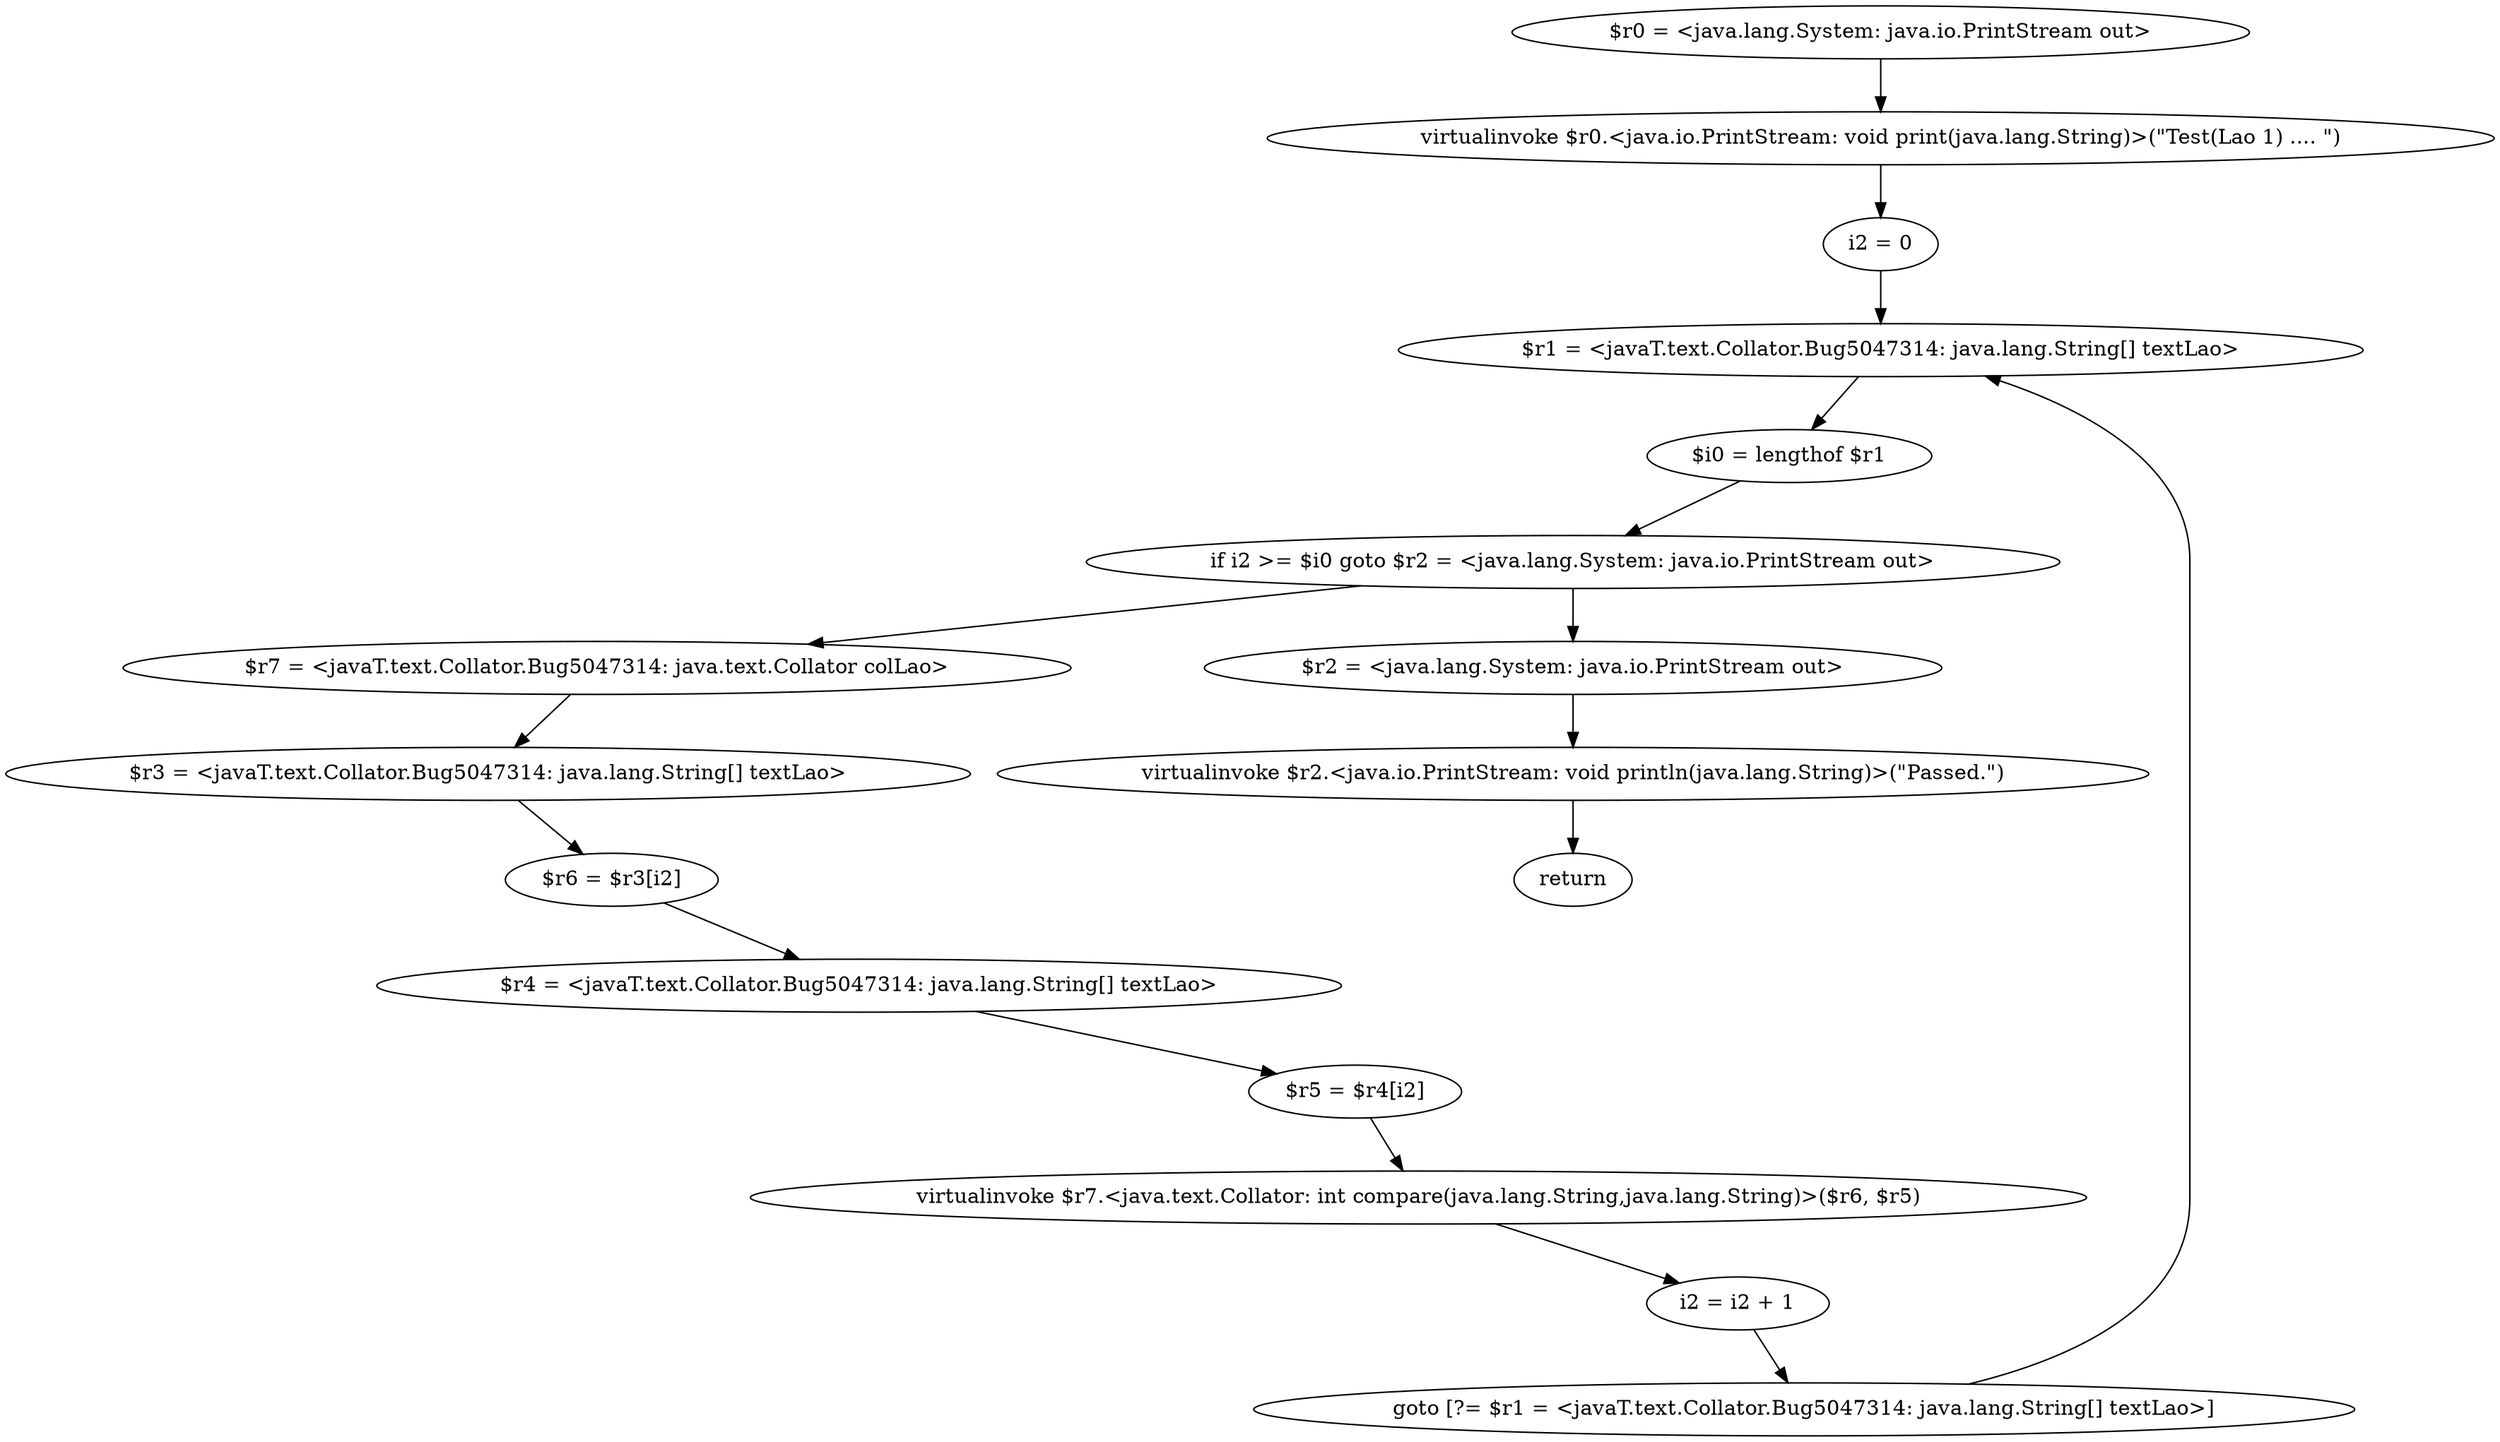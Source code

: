 digraph "unitGraph" {
    "$r0 = <java.lang.System: java.io.PrintStream out>"
    "virtualinvoke $r0.<java.io.PrintStream: void print(java.lang.String)>(\"Test(Lao 1) .... \")"
    "i2 = 0"
    "$r1 = <javaT.text.Collator.Bug5047314: java.lang.String[] textLao>"
    "$i0 = lengthof $r1"
    "if i2 >= $i0 goto $r2 = <java.lang.System: java.io.PrintStream out>"
    "$r7 = <javaT.text.Collator.Bug5047314: java.text.Collator colLao>"
    "$r3 = <javaT.text.Collator.Bug5047314: java.lang.String[] textLao>"
    "$r6 = $r3[i2]"
    "$r4 = <javaT.text.Collator.Bug5047314: java.lang.String[] textLao>"
    "$r5 = $r4[i2]"
    "virtualinvoke $r7.<java.text.Collator: int compare(java.lang.String,java.lang.String)>($r6, $r5)"
    "i2 = i2 + 1"
    "goto [?= $r1 = <javaT.text.Collator.Bug5047314: java.lang.String[] textLao>]"
    "$r2 = <java.lang.System: java.io.PrintStream out>"
    "virtualinvoke $r2.<java.io.PrintStream: void println(java.lang.String)>(\"Passed.\")"
    "return"
    "$r0 = <java.lang.System: java.io.PrintStream out>"->"virtualinvoke $r0.<java.io.PrintStream: void print(java.lang.String)>(\"Test(Lao 1) .... \")";
    "virtualinvoke $r0.<java.io.PrintStream: void print(java.lang.String)>(\"Test(Lao 1) .... \")"->"i2 = 0";
    "i2 = 0"->"$r1 = <javaT.text.Collator.Bug5047314: java.lang.String[] textLao>";
    "$r1 = <javaT.text.Collator.Bug5047314: java.lang.String[] textLao>"->"$i0 = lengthof $r1";
    "$i0 = lengthof $r1"->"if i2 >= $i0 goto $r2 = <java.lang.System: java.io.PrintStream out>";
    "if i2 >= $i0 goto $r2 = <java.lang.System: java.io.PrintStream out>"->"$r7 = <javaT.text.Collator.Bug5047314: java.text.Collator colLao>";
    "if i2 >= $i0 goto $r2 = <java.lang.System: java.io.PrintStream out>"->"$r2 = <java.lang.System: java.io.PrintStream out>";
    "$r7 = <javaT.text.Collator.Bug5047314: java.text.Collator colLao>"->"$r3 = <javaT.text.Collator.Bug5047314: java.lang.String[] textLao>";
    "$r3 = <javaT.text.Collator.Bug5047314: java.lang.String[] textLao>"->"$r6 = $r3[i2]";
    "$r6 = $r3[i2]"->"$r4 = <javaT.text.Collator.Bug5047314: java.lang.String[] textLao>";
    "$r4 = <javaT.text.Collator.Bug5047314: java.lang.String[] textLao>"->"$r5 = $r4[i2]";
    "$r5 = $r4[i2]"->"virtualinvoke $r7.<java.text.Collator: int compare(java.lang.String,java.lang.String)>($r6, $r5)";
    "virtualinvoke $r7.<java.text.Collator: int compare(java.lang.String,java.lang.String)>($r6, $r5)"->"i2 = i2 + 1";
    "i2 = i2 + 1"->"goto [?= $r1 = <javaT.text.Collator.Bug5047314: java.lang.String[] textLao>]";
    "goto [?= $r1 = <javaT.text.Collator.Bug5047314: java.lang.String[] textLao>]"->"$r1 = <javaT.text.Collator.Bug5047314: java.lang.String[] textLao>";
    "$r2 = <java.lang.System: java.io.PrintStream out>"->"virtualinvoke $r2.<java.io.PrintStream: void println(java.lang.String)>(\"Passed.\")";
    "virtualinvoke $r2.<java.io.PrintStream: void println(java.lang.String)>(\"Passed.\")"->"return";
}
